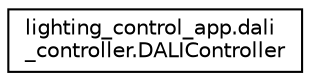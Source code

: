 digraph "Graphical Class Hierarchy"
{
 // LATEX_PDF_SIZE
  edge [fontname="Helvetica",fontsize="10",labelfontname="Helvetica",labelfontsize="10"];
  node [fontname="Helvetica",fontsize="10",shape=record];
  rankdir="LR";
  Node0 [label="lighting_control_app.dali\l_controller.DALIController",height=0.2,width=0.4,color="black", fillcolor="white", style="filled",URL="$classlighting__control__app_1_1dali__controller_1_1DALIController.html",tooltip=" "];
}
